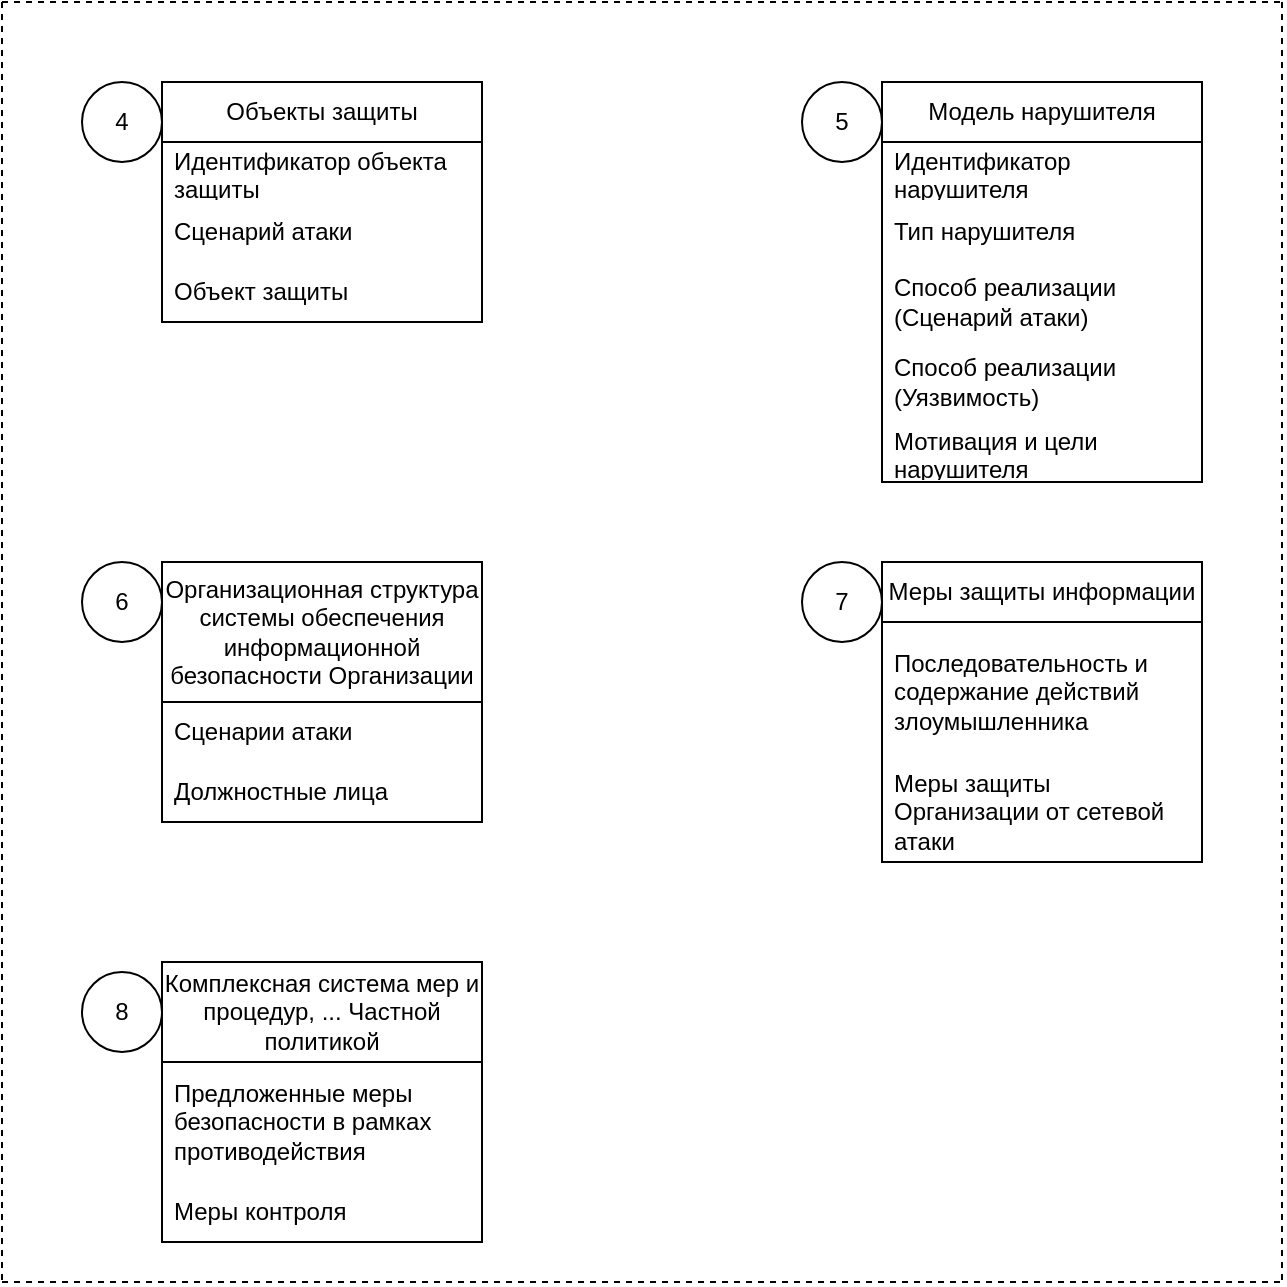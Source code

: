 <mxfile version="24.8.9">
  <diagram name="Страница — 1" id="mFZsSLV-3DeQJ7-kF642">
    <mxGraphModel dx="1290" dy="567" grid="1" gridSize="10" guides="1" tooltips="1" connect="1" arrows="1" fold="1" page="1" pageScale="1" pageWidth="827" pageHeight="1169" math="0" shadow="0">
      <root>
        <mxCell id="0" />
        <mxCell id="1" parent="0" />
        <mxCell id="YLbxjEhhfnEzKZNaqTOo-1" value="Объекты защиты" style="swimlane;fontStyle=0;childLayout=stackLayout;horizontal=1;startSize=30;horizontalStack=0;resizeParent=1;resizeParentMax=0;resizeLast=0;collapsible=1;marginBottom=0;whiteSpace=wrap;html=1;" parent="1" vertex="1">
          <mxGeometry x="160" y="120" width="160" height="120" as="geometry">
            <mxRectangle x="80" y="200" width="140" height="30" as="alternateBounds" />
          </mxGeometry>
        </mxCell>
        <mxCell id="YLbxjEhhfnEzKZNaqTOo-2" value="Идентификатор объекта защиты" style="text;strokeColor=none;fillColor=none;align=left;verticalAlign=middle;spacingLeft=4;spacingRight=4;overflow=hidden;points=[[0,0.5],[1,0.5]];portConstraint=eastwest;rotatable=0;whiteSpace=wrap;html=1;" parent="YLbxjEhhfnEzKZNaqTOo-1" vertex="1">
          <mxGeometry y="30" width="160" height="30" as="geometry" />
        </mxCell>
        <mxCell id="YLbxjEhhfnEzKZNaqTOo-3" value="Сценарий атаки" style="text;strokeColor=none;fillColor=none;align=left;verticalAlign=middle;spacingLeft=4;spacingRight=4;overflow=hidden;points=[[0,0.5],[1,0.5]];portConstraint=eastwest;rotatable=0;whiteSpace=wrap;html=1;" parent="YLbxjEhhfnEzKZNaqTOo-1" vertex="1">
          <mxGeometry y="60" width="160" height="30" as="geometry" />
        </mxCell>
        <mxCell id="YLbxjEhhfnEzKZNaqTOo-4" value="Объект защиты" style="text;strokeColor=none;fillColor=none;align=left;verticalAlign=middle;spacingLeft=4;spacingRight=4;overflow=hidden;points=[[0,0.5],[1,0.5]];portConstraint=eastwest;rotatable=0;whiteSpace=wrap;html=1;" parent="YLbxjEhhfnEzKZNaqTOo-1" vertex="1">
          <mxGeometry y="90" width="160" height="30" as="geometry" />
        </mxCell>
        <mxCell id="YLbxjEhhfnEzKZNaqTOo-5" value="Модель нарушителя" style="swimlane;fontStyle=0;childLayout=stackLayout;horizontal=1;startSize=30;horizontalStack=0;resizeParent=1;resizeParentMax=0;resizeLast=0;collapsible=1;marginBottom=0;whiteSpace=wrap;html=1;" parent="1" vertex="1">
          <mxGeometry x="520" y="120" width="160" height="200" as="geometry">
            <mxRectangle x="80" y="400" width="150" height="30" as="alternateBounds" />
          </mxGeometry>
        </mxCell>
        <mxCell id="YLbxjEhhfnEzKZNaqTOo-6" value="Идентификатор нарушителя" style="text;strokeColor=none;fillColor=none;align=left;verticalAlign=middle;spacingLeft=4;spacingRight=4;overflow=hidden;points=[[0,0.5],[1,0.5]];portConstraint=eastwest;rotatable=0;whiteSpace=wrap;html=1;" parent="YLbxjEhhfnEzKZNaqTOo-5" vertex="1">
          <mxGeometry y="30" width="160" height="30" as="geometry" />
        </mxCell>
        <mxCell id="YLbxjEhhfnEzKZNaqTOo-37" value="Тип нарушителя" style="text;strokeColor=none;fillColor=none;align=left;verticalAlign=middle;spacingLeft=4;spacingRight=4;overflow=hidden;points=[[0,0.5],[1,0.5]];portConstraint=eastwest;rotatable=0;whiteSpace=wrap;html=1;" parent="YLbxjEhhfnEzKZNaqTOo-5" vertex="1">
          <mxGeometry y="60" width="160" height="30" as="geometry" />
        </mxCell>
        <mxCell id="YLbxjEhhfnEzKZNaqTOo-9" value="Способ реализации (&lt;span style=&quot;background-color: initial;&quot;&gt;Сценарий атаки&lt;/span&gt;)" style="text;strokeColor=none;fillColor=none;align=left;verticalAlign=middle;spacingLeft=4;spacingRight=4;overflow=hidden;points=[[0,0.5],[1,0.5]];portConstraint=eastwest;rotatable=0;whiteSpace=wrap;html=1;" parent="YLbxjEhhfnEzKZNaqTOo-5" vertex="1">
          <mxGeometry y="90" width="160" height="40" as="geometry" />
        </mxCell>
        <mxCell id="YLbxjEhhfnEzKZNaqTOo-39" value="Способ реализации (Уязвимость)" style="text;strokeColor=none;fillColor=none;align=left;verticalAlign=middle;spacingLeft=4;spacingRight=4;overflow=hidden;points=[[0,0.5],[1,0.5]];portConstraint=eastwest;rotatable=0;whiteSpace=wrap;html=1;" parent="YLbxjEhhfnEzKZNaqTOo-5" vertex="1">
          <mxGeometry y="130" width="160" height="40" as="geometry" />
        </mxCell>
        <mxCell id="YLbxjEhhfnEzKZNaqTOo-11" value="Мотивация и цели нарушителя" style="text;strokeColor=none;fillColor=none;align=left;verticalAlign=middle;spacingLeft=4;spacingRight=4;overflow=hidden;points=[[0,0.5],[1,0.5]];portConstraint=eastwest;rotatable=0;whiteSpace=wrap;html=1;" parent="YLbxjEhhfnEzKZNaqTOo-5" vertex="1">
          <mxGeometry y="170" width="160" height="30" as="geometry" />
        </mxCell>
        <mxCell id="YLbxjEhhfnEzKZNaqTOo-12" value="Меры защиты информации" style="swimlane;fontStyle=0;childLayout=stackLayout;horizontal=1;startSize=30;horizontalStack=0;resizeParent=1;resizeParentMax=0;resizeLast=0;collapsible=1;marginBottom=0;whiteSpace=wrap;html=1;" parent="1" vertex="1">
          <mxGeometry x="520" y="360" width="160" height="150" as="geometry">
            <mxRectangle x="290" y="400" width="170" height="30" as="alternateBounds" />
          </mxGeometry>
        </mxCell>
        <mxCell id="YLbxjEhhfnEzKZNaqTOo-13" value="Последовательность и содержание действий злоумышленника" style="text;strokeColor=none;fillColor=none;align=left;verticalAlign=middle;spacingLeft=4;spacingRight=4;overflow=hidden;points=[[0,0.5],[1,0.5]];portConstraint=eastwest;rotatable=0;whiteSpace=wrap;html=1;" parent="YLbxjEhhfnEzKZNaqTOo-12" vertex="1">
          <mxGeometry y="30" width="160" height="70" as="geometry" />
        </mxCell>
        <mxCell id="YLbxjEhhfnEzKZNaqTOo-14" value="Меры защиты Организации от сетевой атаки&amp;nbsp;" style="text;strokeColor=none;fillColor=none;align=left;verticalAlign=middle;spacingLeft=4;spacingRight=4;overflow=hidden;points=[[0,0.5],[1,0.5]];portConstraint=eastwest;rotatable=0;whiteSpace=wrap;html=1;" parent="YLbxjEhhfnEzKZNaqTOo-12" vertex="1">
          <mxGeometry y="100" width="160" height="50" as="geometry" />
        </mxCell>
        <mxCell id="YLbxjEhhfnEzKZNaqTOo-15" value="" style="endArrow=none;dashed=1;html=1;rounded=0;" parent="1" edge="1">
          <mxGeometry width="50" height="50" relative="1" as="geometry">
            <mxPoint x="80" y="80" as="sourcePoint" />
            <mxPoint x="720" y="80" as="targetPoint" />
          </mxGeometry>
        </mxCell>
        <mxCell id="YLbxjEhhfnEzKZNaqTOo-16" value="" style="endArrow=none;dashed=1;html=1;rounded=0;" parent="1" edge="1">
          <mxGeometry width="50" height="50" relative="1" as="geometry">
            <mxPoint x="80" y="80" as="sourcePoint" />
            <mxPoint x="80" y="720" as="targetPoint" />
          </mxGeometry>
        </mxCell>
        <mxCell id="YLbxjEhhfnEzKZNaqTOo-17" value="Организационная структура системы обеспечения информационной безопасности Организации" style="swimlane;fontStyle=0;childLayout=stackLayout;horizontal=1;startSize=70;horizontalStack=0;resizeParent=1;resizeParentMax=0;resizeLast=0;collapsible=1;marginBottom=0;whiteSpace=wrap;html=1;" parent="1" vertex="1">
          <mxGeometry x="160" y="360" width="160" height="130" as="geometry">
            <mxRectangle x="160" y="360" width="580" height="70" as="alternateBounds" />
          </mxGeometry>
        </mxCell>
        <mxCell id="YLbxjEhhfnEzKZNaqTOo-18" value="Сценарии атаки" style="text;strokeColor=none;fillColor=none;align=left;verticalAlign=middle;spacingLeft=4;spacingRight=4;overflow=hidden;points=[[0,0.5],[1,0.5]];portConstraint=eastwest;rotatable=0;whiteSpace=wrap;html=1;" parent="YLbxjEhhfnEzKZNaqTOo-17" vertex="1">
          <mxGeometry y="70" width="160" height="30" as="geometry" />
        </mxCell>
        <mxCell id="YLbxjEhhfnEzKZNaqTOo-19" value="Должностные лица" style="text;strokeColor=none;fillColor=none;align=left;verticalAlign=middle;spacingLeft=4;spacingRight=4;overflow=hidden;points=[[0,0.5],[1,0.5]];portConstraint=eastwest;rotatable=0;whiteSpace=wrap;html=1;" parent="YLbxjEhhfnEzKZNaqTOo-17" vertex="1">
          <mxGeometry y="100" width="160" height="30" as="geometry" />
        </mxCell>
        <mxCell id="YLbxjEhhfnEzKZNaqTOo-22" value="" style="endArrow=none;dashed=1;html=1;rounded=0;" parent="1" edge="1">
          <mxGeometry width="50" height="50" relative="1" as="geometry">
            <mxPoint x="80" y="720" as="sourcePoint" />
            <mxPoint x="720" y="720" as="targetPoint" />
          </mxGeometry>
        </mxCell>
        <mxCell id="YLbxjEhhfnEzKZNaqTOo-34" value="" style="endArrow=none;dashed=1;html=1;rounded=0;" parent="1" edge="1">
          <mxGeometry width="50" height="50" relative="1" as="geometry">
            <mxPoint x="720" y="80" as="sourcePoint" />
            <mxPoint x="720" y="720" as="targetPoint" />
          </mxGeometry>
        </mxCell>
        <mxCell id="sF8QmaDW5P4_6br0JUgz-1" value="Комплексная система мер и процедур, ... Частной политикой" style="swimlane;fontStyle=0;childLayout=stackLayout;horizontal=1;startSize=50;horizontalStack=0;resizeParent=1;resizeParentMax=0;resizeLast=0;collapsible=1;marginBottom=0;whiteSpace=wrap;html=1;" parent="1" vertex="1">
          <mxGeometry x="160" y="560" width="160" height="140" as="geometry" />
        </mxCell>
        <mxCell id="sF8QmaDW5P4_6br0JUgz-2" value="Предложенные меры безопасности в рамках противодействия&amp;nbsp;" style="text;strokeColor=none;fillColor=none;align=left;verticalAlign=middle;spacingLeft=4;spacingRight=4;overflow=hidden;points=[[0,0.5],[1,0.5]];portConstraint=eastwest;rotatable=0;whiteSpace=wrap;html=1;" parent="sF8QmaDW5P4_6br0JUgz-1" vertex="1">
          <mxGeometry y="50" width="160" height="60" as="geometry" />
        </mxCell>
        <mxCell id="sF8QmaDW5P4_6br0JUgz-3" value="Меры контроля" style="text;strokeColor=none;fillColor=none;align=left;verticalAlign=middle;spacingLeft=4;spacingRight=4;overflow=hidden;points=[[0,0.5],[1,0.5]];portConstraint=eastwest;rotatable=0;whiteSpace=wrap;html=1;" parent="sF8QmaDW5P4_6br0JUgz-1" vertex="1">
          <mxGeometry y="110" width="160" height="30" as="geometry" />
        </mxCell>
        <mxCell id="YEU9N4a5snR5-yZQzNd1-1" value="4" style="ellipse;whiteSpace=wrap;html=1;aspect=fixed;" vertex="1" parent="1">
          <mxGeometry x="120" y="120" width="40" height="40" as="geometry" />
        </mxCell>
        <mxCell id="YEU9N4a5snR5-yZQzNd1-2" value="5" style="ellipse;whiteSpace=wrap;html=1;aspect=fixed;" vertex="1" parent="1">
          <mxGeometry x="480" y="120" width="40" height="40" as="geometry" />
        </mxCell>
        <mxCell id="YEU9N4a5snR5-yZQzNd1-3" value="6" style="ellipse;whiteSpace=wrap;html=1;aspect=fixed;" vertex="1" parent="1">
          <mxGeometry x="120" y="360" width="40" height="40" as="geometry" />
        </mxCell>
        <mxCell id="YEU9N4a5snR5-yZQzNd1-4" value="7" style="ellipse;whiteSpace=wrap;html=1;aspect=fixed;" vertex="1" parent="1">
          <mxGeometry x="480" y="360" width="40" height="40" as="geometry" />
        </mxCell>
        <mxCell id="YEU9N4a5snR5-yZQzNd1-5" value="8" style="ellipse;whiteSpace=wrap;html=1;aspect=fixed;" vertex="1" parent="1">
          <mxGeometry x="120" y="565" width="40" height="40" as="geometry" />
        </mxCell>
      </root>
    </mxGraphModel>
  </diagram>
</mxfile>
